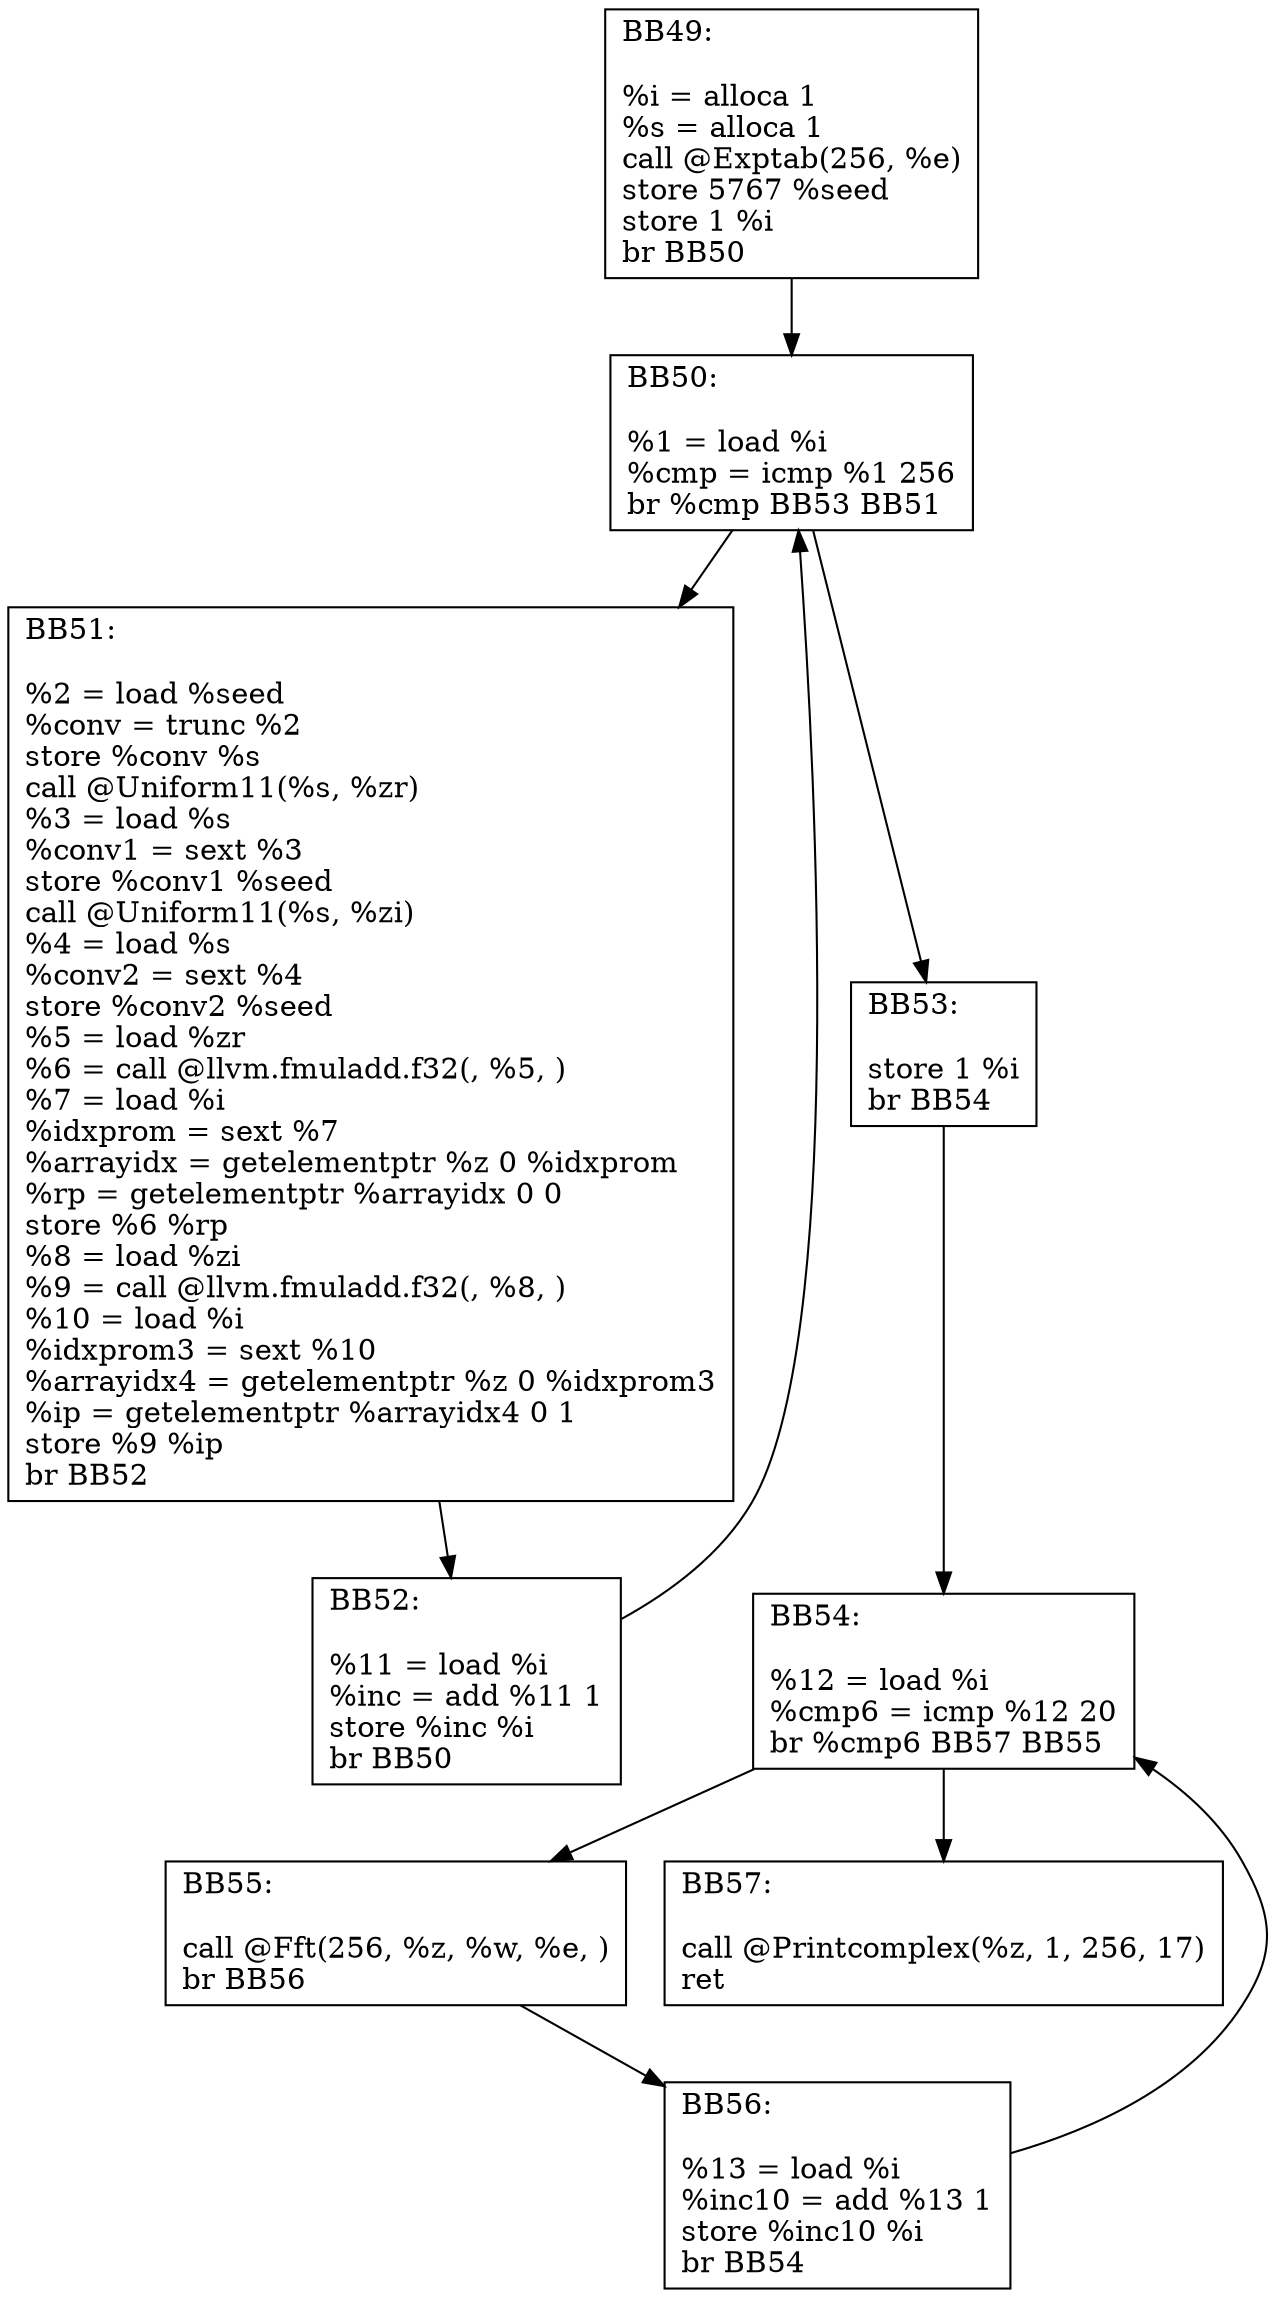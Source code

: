 digraph "CFG for 'Oscar' function" {
BB49 [shape=record, label="{BB49:\l\l
%i = alloca 1\l
%s = alloca 1\l
call @Exptab(256, %e)\lstore 5767 %seed\l
store 1 %i\l
br BB50\l
}"];
BB49 -> BB50
BB50 [shape=record, label="{BB50:\l\l
%1 = load %i\l
%cmp = icmp %1 256\l
br %cmp BB53 BB51\l
}"];
BB50 -> BB51
BB50 -> BB53
BB51 [shape=record, label="{BB51:\l\l
%2 = load %seed\l
%conv = trunc %2\l
store %conv %s\l
call @Uniform11(%s, %zr)\l%3 = load %s\l
%conv1 = sext %3\l
store %conv1 %seed\l
call @Uniform11(%s, %zi)\l%4 = load %s\l
%conv2 = sext %4\l
store %conv2 %seed\l
%5 = load %zr\l
%6 = call @llvm.fmuladd.f32(, %5, )\l%7 = load %i\l
%idxprom = sext %7\l
%arrayidx = getelementptr %z 0 %idxprom\l
%rp = getelementptr %arrayidx 0 0\l
store %6 %rp\l
%8 = load %zi\l
%9 = call @llvm.fmuladd.f32(, %8, )\l%10 = load %i\l
%idxprom3 = sext %10\l
%arrayidx4 = getelementptr %z 0 %idxprom3\l
%ip = getelementptr %arrayidx4 0 1\l
store %9 %ip\l
br BB52\l
}"];
BB51 -> BB52
BB52 [shape=record, label="{BB52:\l\l
%11 = load %i\l
%inc = add %11 1\l
store %inc %i\l
br BB50\l
}"];
BB52 -> BB50
BB53 [shape=record, label="{BB53:\l\l
store 1 %i\l
br BB54\l
}"];
BB53 -> BB54
BB54 [shape=record, label="{BB54:\l\l
%12 = load %i\l
%cmp6 = icmp %12 20\l
br %cmp6 BB57 BB55\l
}"];
BB54 -> BB55
BB54 -> BB57
BB55 [shape=record, label="{BB55:\l\l
call @Fft(256, %z, %w, %e, )\lbr BB56\l
}"];
BB55 -> BB56
BB56 [shape=record, label="{BB56:\l\l
%13 = load %i\l
%inc10 = add %13 1\l
store %inc10 %i\l
br BB54\l
}"];
BB56 -> BB54
BB57 [shape=record, label="{BB57:\l\l
call @Printcomplex(%z, 1, 256, 17)\lret\l
}"];
}

